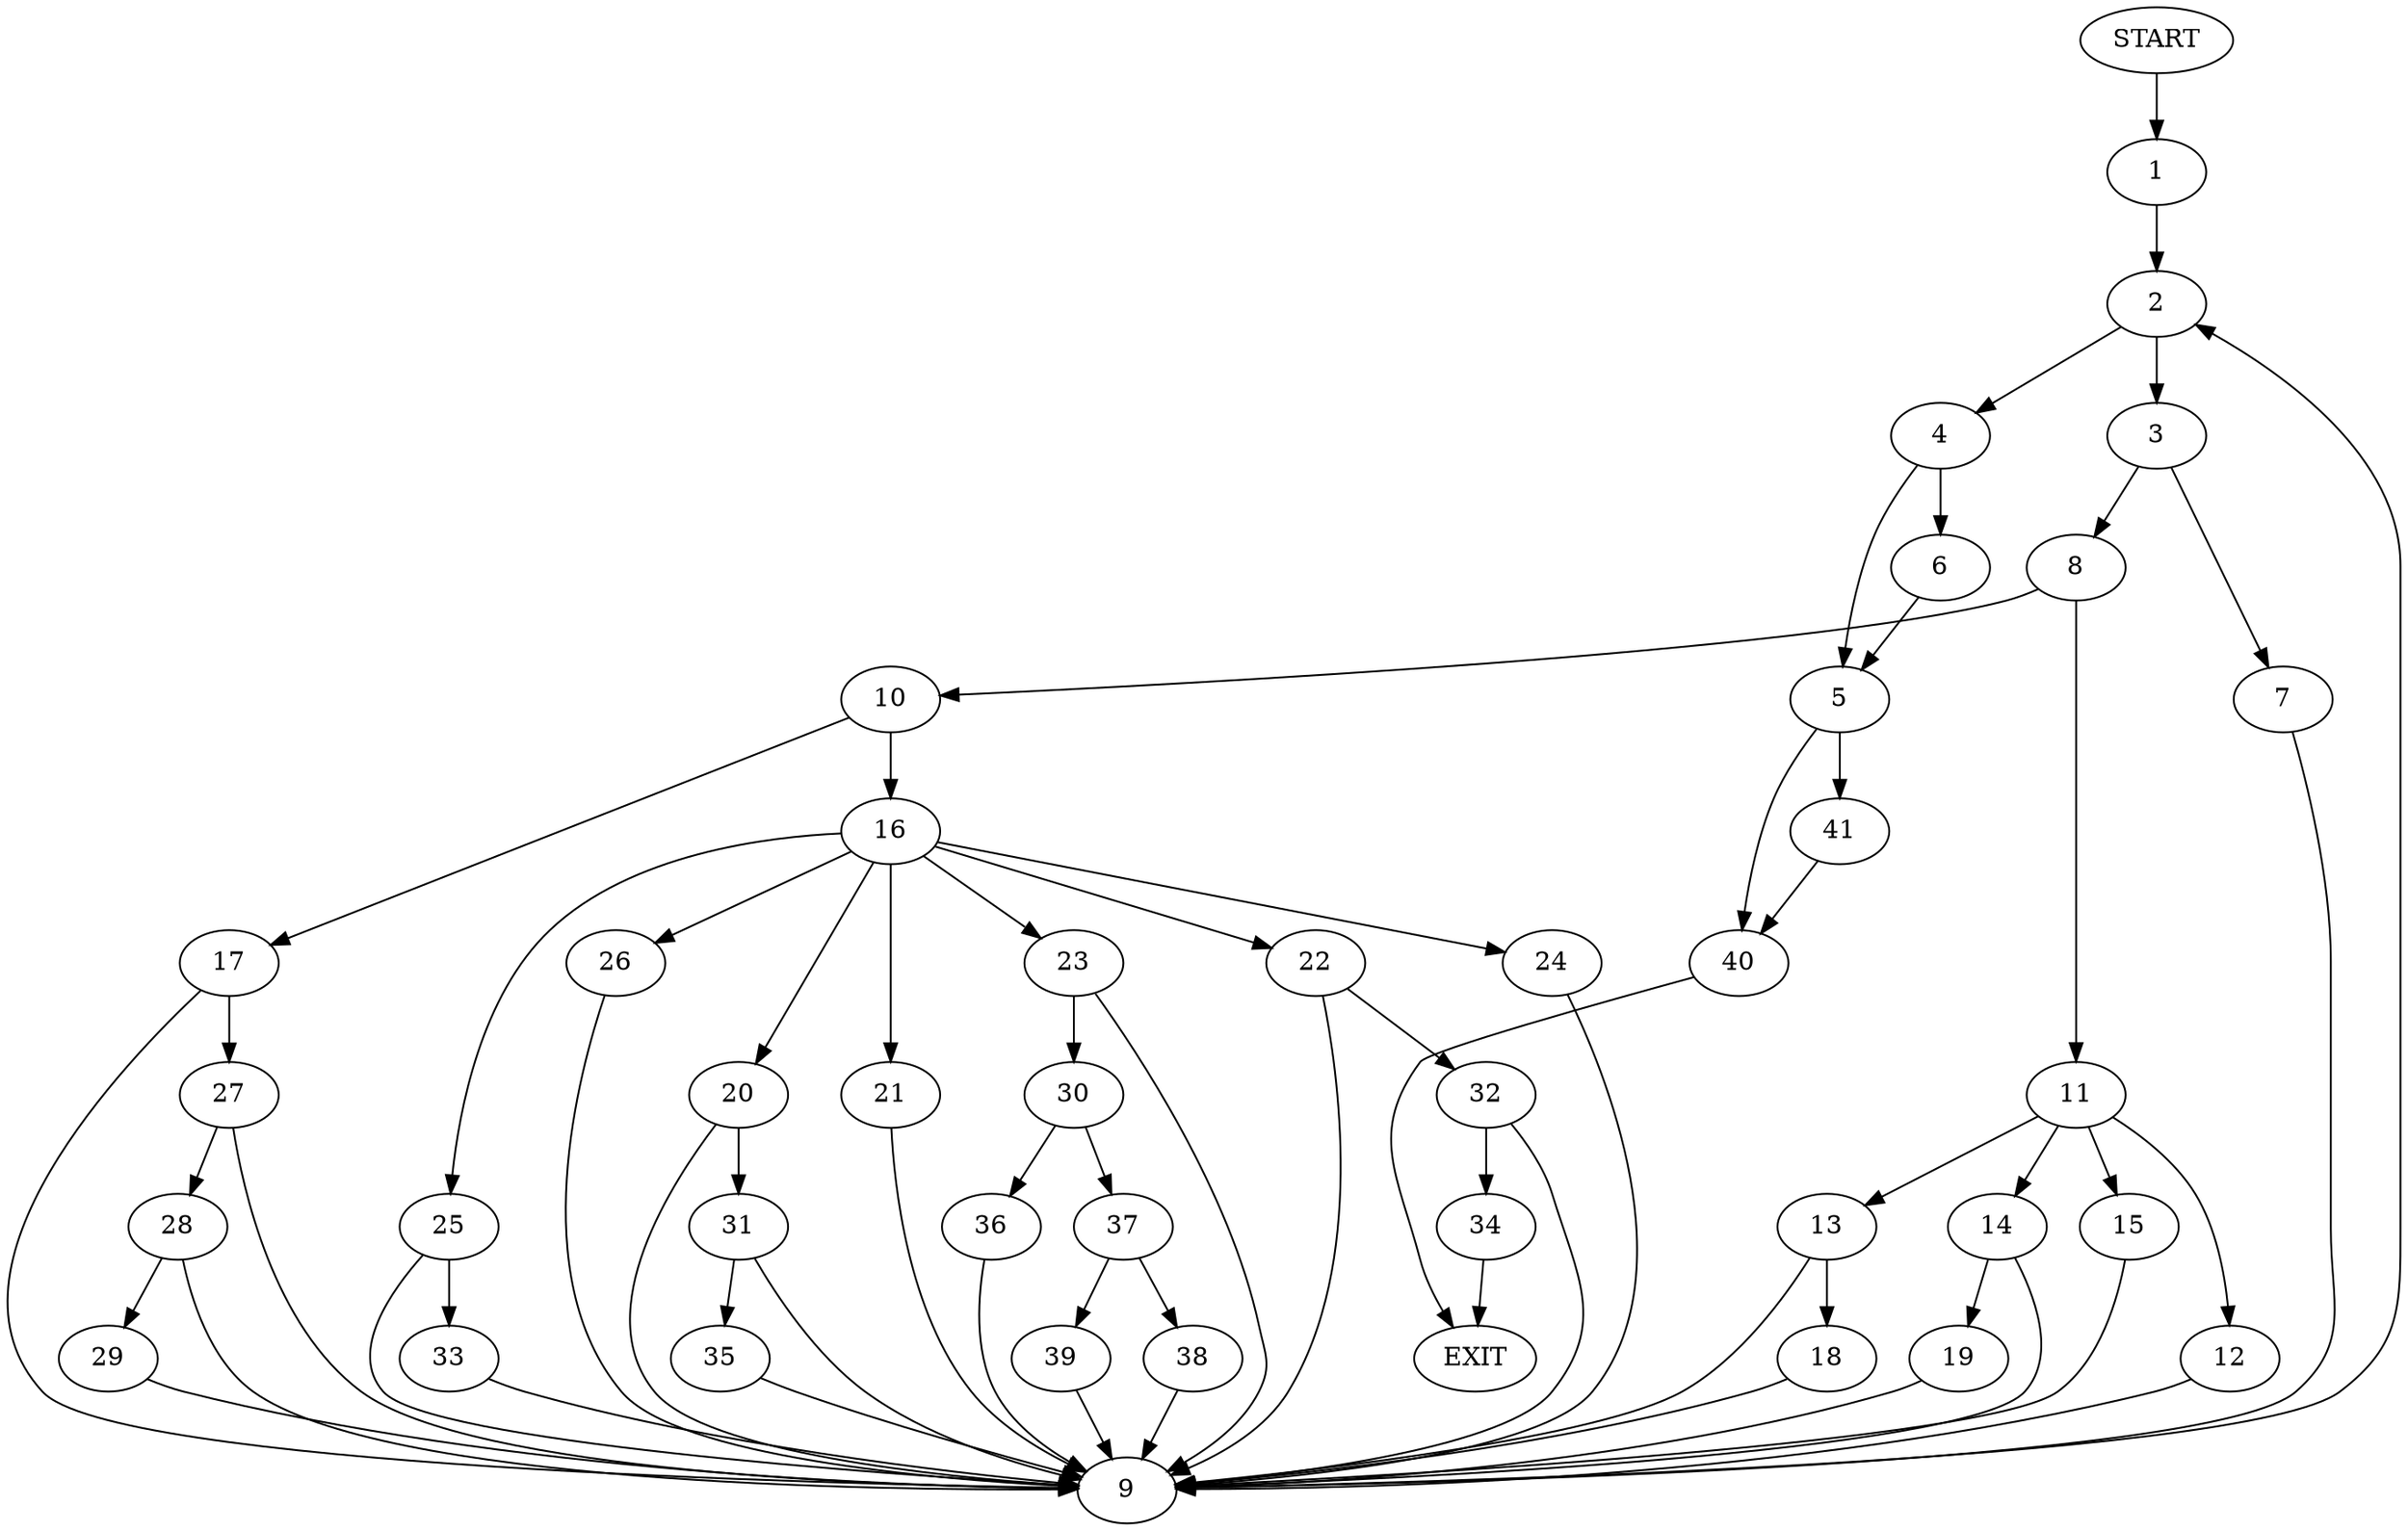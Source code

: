 digraph {
0 [label="START"]
42 [label="EXIT"]
0 -> 1
1 -> 2
2 -> 3
2 -> 4
4 -> 5
4 -> 6
3 -> 7
3 -> 8
7 -> 9
8 -> 10
8 -> 11
9 -> 2
11 -> 12
11 -> 13
11 -> 14
11 -> 15
10 -> 16
10 -> 17
13 -> 9
13 -> 18
15 -> 9
14 -> 9
14 -> 19
12 -> 9
19 -> 9
18 -> 9
16 -> 20
16 -> 21
16 -> 22
16 -> 23
16 -> 24
16 -> 25
16 -> 26
17 -> 9
17 -> 27
27 -> 9
27 -> 28
28 -> 9
28 -> 29
29 -> 9
26 -> 9
23 -> 9
23 -> 30
20 -> 9
20 -> 31
24 -> 9
21 -> 9
22 -> 9
22 -> 32
25 -> 9
25 -> 33
32 -> 9
32 -> 34
34 -> 42
31 -> 9
31 -> 35
35 -> 9
33 -> 9
30 -> 36
30 -> 37
37 -> 38
37 -> 39
36 -> 9
39 -> 9
38 -> 9
5 -> 40
5 -> 41
6 -> 5
41 -> 40
40 -> 42
}
